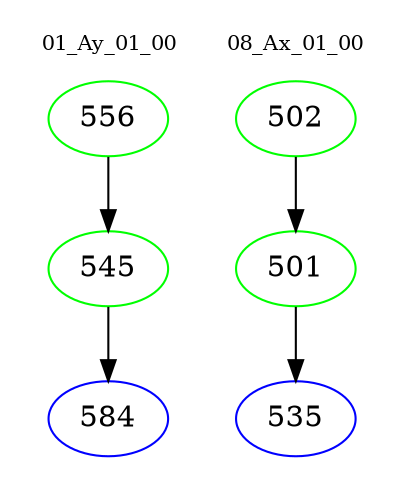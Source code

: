 digraph{
subgraph cluster_0 {
color = white
label = "01_Ay_01_00";
fontsize=10;
T0_556 [label="556", color="green"]
T0_556 -> T0_545 [color="black"]
T0_545 [label="545", color="green"]
T0_545 -> T0_584 [color="black"]
T0_584 [label="584", color="blue"]
}
subgraph cluster_1 {
color = white
label = "08_Ax_01_00";
fontsize=10;
T1_502 [label="502", color="green"]
T1_502 -> T1_501 [color="black"]
T1_501 [label="501", color="green"]
T1_501 -> T1_535 [color="black"]
T1_535 [label="535", color="blue"]
}
}
